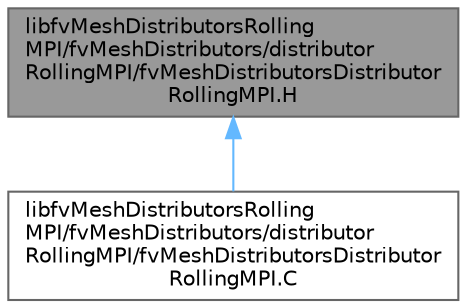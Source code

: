 digraph "libfvMeshDistributorsRollingMPI/fvMeshDistributors/distributorRollingMPI/fvMeshDistributorsDistributorRollingMPI.H"
{
 // LATEX_PDF_SIZE
  bgcolor="transparent";
  edge [fontname=Helvetica,fontsize=10,labelfontname=Helvetica,labelfontsize=10];
  node [fontname=Helvetica,fontsize=10,shape=box,height=0.2,width=0.4];
  Node1 [id="Node000001",label="libfvMeshDistributorsRolling\lMPI/fvMeshDistributors/distributor\lRollingMPI/fvMeshDistributorsDistributor\lRollingMPI.H",height=0.2,width=0.4,color="gray40", fillcolor="grey60", style="filled", fontcolor="black",tooltip=" "];
  Node1 -> Node2 [id="edge1_Node000001_Node000002",dir="back",color="steelblue1",style="solid",tooltip=" "];
  Node2 [id="Node000002",label="libfvMeshDistributorsRolling\lMPI/fvMeshDistributors/distributor\lRollingMPI/fvMeshDistributorsDistributor\lRollingMPI.C",height=0.2,width=0.4,color="grey40", fillcolor="white", style="filled",URL="$fvMeshDistributorsDistributorRollingMPI_8C.html",tooltip=" "];
}

